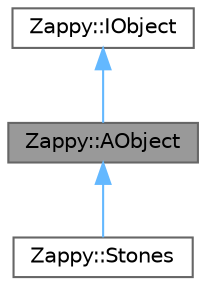 digraph "Zappy::AObject"
{
 // LATEX_PDF_SIZE
  bgcolor="transparent";
  edge [fontname=Helvetica,fontsize=10,labelfontname=Helvetica,labelfontsize=10];
  node [fontname=Helvetica,fontsize=10,shape=box,height=0.2,width=0.4];
  Node1 [label="Zappy::AObject",height=0.2,width=0.4,color="gray40", fillcolor="grey60", style="filled", fontcolor="black",tooltip=" "];
  Node2 -> Node1 [dir="back",color="steelblue1",style="solid"];
  Node2 [label="Zappy::IObject",height=0.2,width=0.4,color="gray40", fillcolor="white", style="filled",URL="$classZappy_1_1IObject.html",tooltip=" "];
  Node1 -> Node3 [dir="back",color="steelblue1",style="solid"];
  Node3 [label="Zappy::Stones",height=0.2,width=0.4,color="gray40", fillcolor="white", style="filled",URL="$classZappy_1_1Stones.html",tooltip=" "];
}
